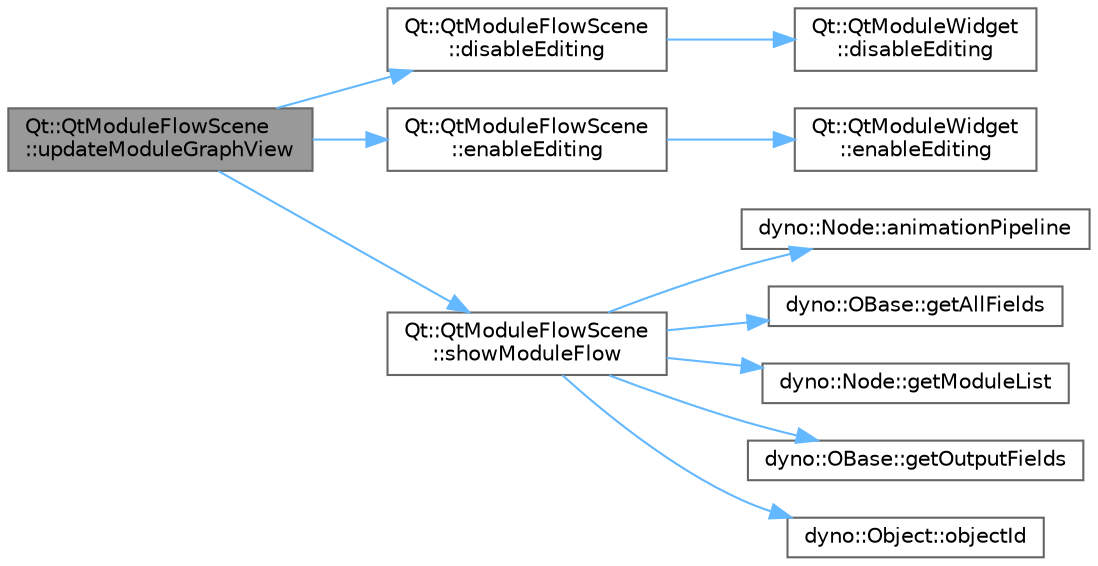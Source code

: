 digraph "Qt::QtModuleFlowScene::updateModuleGraphView"
{
 // LATEX_PDF_SIZE
  bgcolor="transparent";
  edge [fontname=Helvetica,fontsize=10,labelfontname=Helvetica,labelfontsize=10];
  node [fontname=Helvetica,fontsize=10,shape=box,height=0.2,width=0.4];
  rankdir="LR";
  Node1 [id="Node000001",label="Qt::QtModuleFlowScene\l::updateModuleGraphView",height=0.2,width=0.4,color="gray40", fillcolor="grey60", style="filled", fontcolor="black",tooltip=" "];
  Node1 -> Node2 [id="edge1_Node000001_Node000002",color="steelblue1",style="solid",tooltip=" "];
  Node2 [id="Node000002",label="Qt::QtModuleFlowScene\l::disableEditing",height=0.2,width=0.4,color="grey40", fillcolor="white", style="filled",URL="$class_qt_1_1_qt_module_flow_scene.html#acbab255fddc6494e68f9d7d6ce37e7b3",tooltip=" "];
  Node2 -> Node3 [id="edge2_Node000002_Node000003",color="steelblue1",style="solid",tooltip=" "];
  Node3 [id="Node000003",label="Qt::QtModuleWidget\l::disableEditing",height=0.2,width=0.4,color="grey40", fillcolor="white", style="filled",URL="$class_qt_1_1_qt_module_widget.html#a6d92541b3413d8d0fc1fb4646b59fb8b",tooltip="When disabled, the scenegraph can not be affected by the corresponding GUI."];
  Node1 -> Node4 [id="edge3_Node000001_Node000004",color="steelblue1",style="solid",tooltip=" "];
  Node4 [id="Node000004",label="Qt::QtModuleFlowScene\l::enableEditing",height=0.2,width=0.4,color="grey40", fillcolor="white", style="filled",URL="$class_qt_1_1_qt_module_flow_scene.html#af836a7e6cb53649cf69eceaefffb2422",tooltip=" "];
  Node4 -> Node5 [id="edge4_Node000004_Node000005",color="steelblue1",style="solid",tooltip=" "];
  Node5 [id="Node000005",label="Qt::QtModuleWidget\l::enableEditing",height=0.2,width=0.4,color="grey40", fillcolor="white", style="filled",URL="$class_qt_1_1_qt_module_widget.html#a19b05d51b7d446e13cb50668b43f859d",tooltip="When enabled, the scenegraph can be updated as long as the corresponding GUI is updated."];
  Node1 -> Node6 [id="edge5_Node000001_Node000006",color="steelblue1",style="solid",tooltip=" "];
  Node6 [id="Node000006",label="Qt::QtModuleFlowScene\l::showModuleFlow",height=0.2,width=0.4,color="grey40", fillcolor="white", style="filled",URL="$class_qt_1_1_qt_module_flow_scene.html#ab47d437f682b9803944bd89b8accc29a",tooltip=" "];
  Node6 -> Node7 [id="edge6_Node000006_Node000007",color="steelblue1",style="solid",tooltip=" "];
  Node7 [id="Node000007",label="dyno::Node::animationPipeline",height=0.2,width=0.4,color="grey40", fillcolor="white", style="filled",URL="$classdyno_1_1_node.html#aba92798b2bb44a2afb84042ff83d753e",tooltip=" "];
  Node6 -> Node8 [id="edge7_Node000006_Node000008",color="steelblue1",style="solid",tooltip=" "];
  Node8 [id="Node000008",label="dyno::OBase::getAllFields",height=0.2,width=0.4,color="grey40", fillcolor="white", style="filled",URL="$classdyno_1_1_o_base.html#a26a92dccabfb97f51067aa945606281a",tooltip=" "];
  Node6 -> Node9 [id="edge8_Node000006_Node000009",color="steelblue1",style="solid",tooltip=" "];
  Node9 [id="Node000009",label="dyno::Node::getModuleList",height=0.2,width=0.4,color="grey40", fillcolor="white", style="filled",URL="$classdyno_1_1_node.html#a1d33561dd28263e7e987865f4ce5508e",tooltip=" "];
  Node6 -> Node10 [id="edge9_Node000006_Node000010",color="steelblue1",style="solid",tooltip=" "];
  Node10 [id="Node000010",label="dyno::OBase::getOutputFields",height=0.2,width=0.4,color="grey40", fillcolor="white", style="filled",URL="$classdyno_1_1_o_base.html#a3e429b5c73bc7ae8ef707cd40ac3a2e5",tooltip=" "];
  Node6 -> Node11 [id="edge10_Node000006_Node000011",color="steelblue1",style="solid",tooltip=" "];
  Node11 [id="Node000011",label="dyno::Object::objectId",height=0.2,width=0.4,color="grey40", fillcolor="white", style="filled",URL="$classdyno_1_1_object.html#a5105729f9f9faf65100b999d076418c8",tooltip=" "];
}
